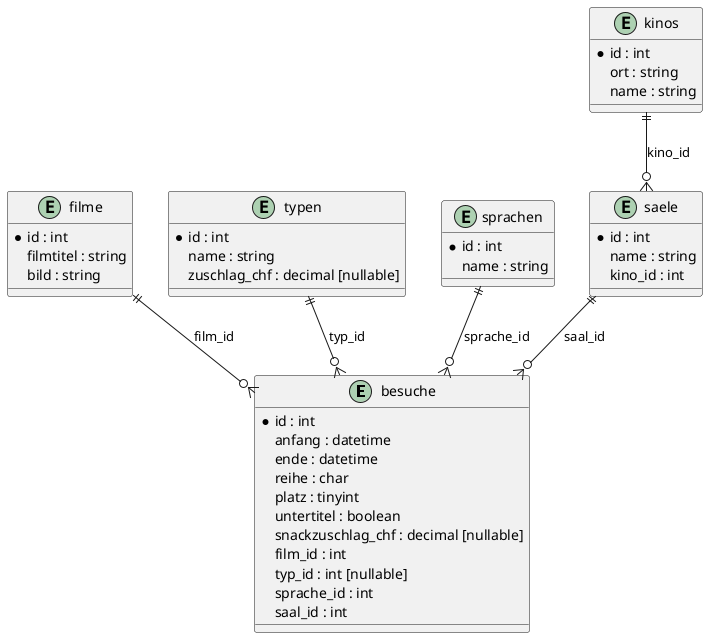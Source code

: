 @startuml ticket-manager

' Entities
entity besuche {
    *id : int
    anfang : datetime
    ende : datetime
    reihe : char
    platz : tinyint
    untertitel : boolean
    snackzuschlag_chf : decimal [nullable]
    film_id : int
    typ_id : int [nullable]
    sprache_id : int
    saal_id : int
}

entity filme {
    *id : int
    filmtitel : string
    bild : string
}

entity typen {
    *id : int
    name : string
    zuschlag_chf : decimal [nullable]
}

entity sprachen {
    *id : int
    name : string
}

entity saele {
    *id : int
    name : string
    kino_id : int
}

entity kinos {
    *id : int
    ort : string
    name : string
}

' Relationships
filme ||--o{ besuche : film_id
typen ||--o{ besuche : typ_id
sprachen ||--o{ besuche : sprache_id
saele ||--o{ besuche : saal_id
kinos ||--o{ saele : kino_id

@enduml

